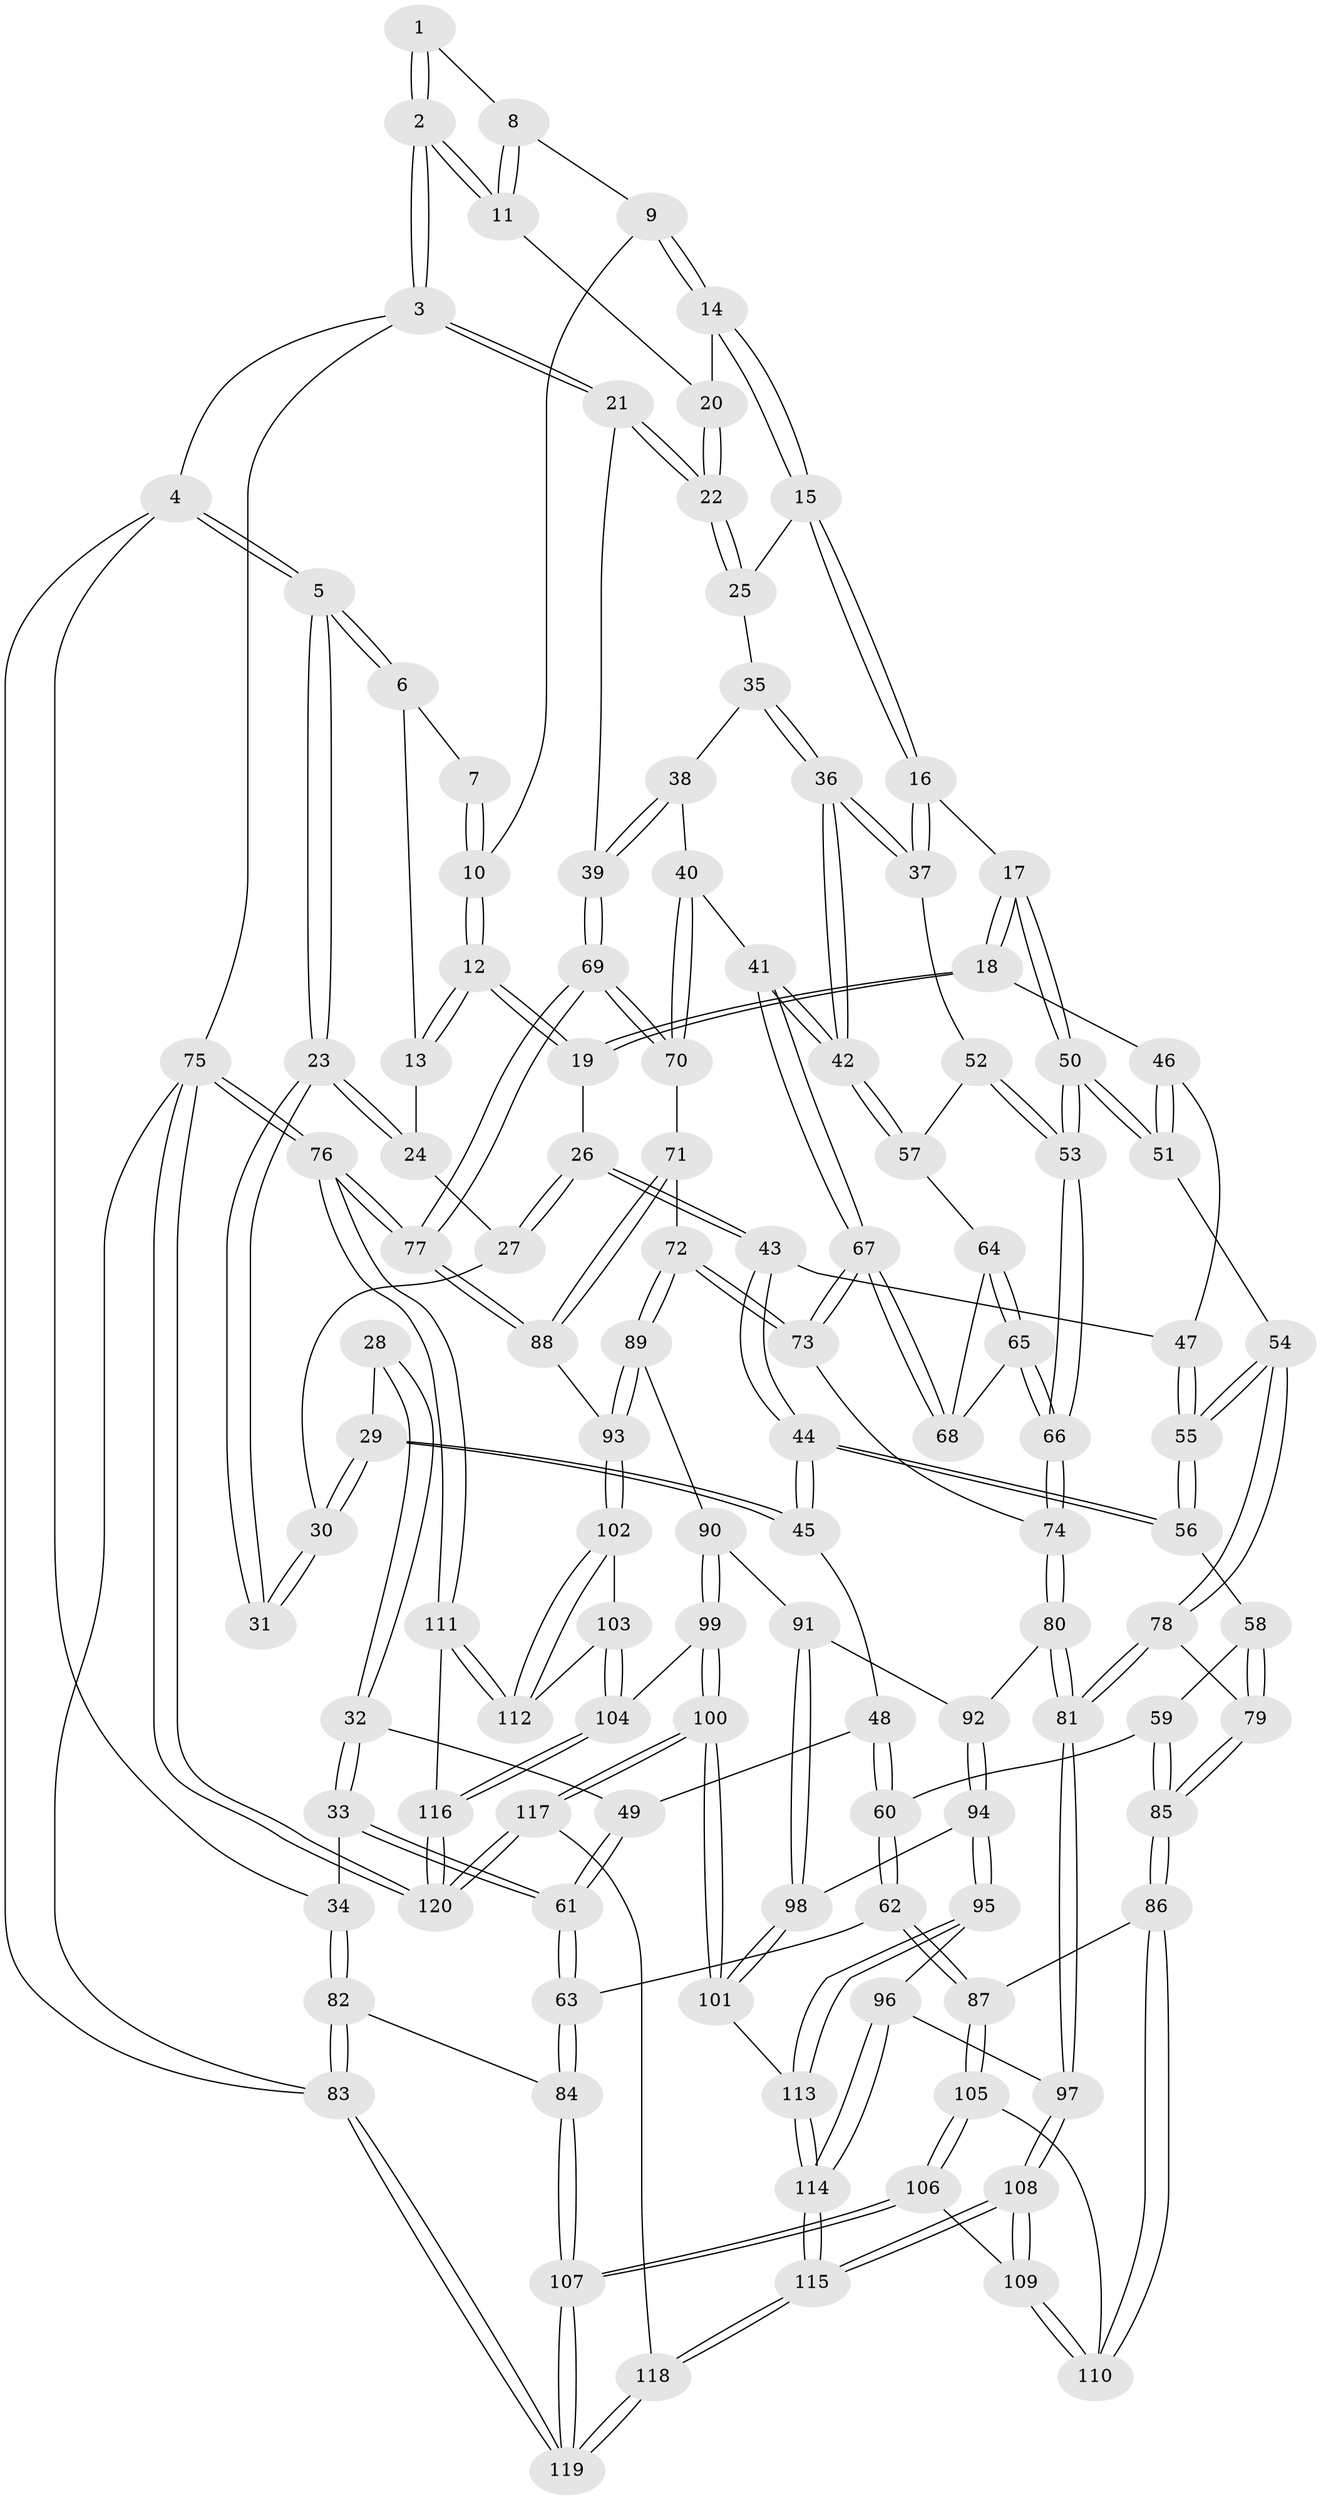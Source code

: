 // coarse degree distribution, {3: 0.6166666666666667, 4: 0.2, 5: 0.08333333333333333, 2: 0.1}
// Generated by graph-tools (version 1.1) at 2025/43/03/06/25 01:43:21]
// undirected, 120 vertices, 297 edges
graph export_dot {
graph [start="1"]
  node [color=gray90,style=filled];
  1 [pos="+0.7780361913870675+0"];
  2 [pos="+1+0"];
  3 [pos="+1+0"];
  4 [pos="+0+0"];
  5 [pos="+0+0"];
  6 [pos="+0.5604468958433008+0"];
  7 [pos="+0.7583633548774491+0"];
  8 [pos="+0.8341541140444185+0.03982881647835264"];
  9 [pos="+0.7975723344643427+0.11554101772480836"];
  10 [pos="+0.7448643879152514+0.0648476841498657"];
  11 [pos="+0.8801297922065666+0.12510564138543787"];
  12 [pos="+0.6294085674912473+0.2300709888231445"];
  13 [pos="+0.5095555522410363+0.09878072994443883"];
  14 [pos="+0.8383631014918166+0.1995578003316392"];
  15 [pos="+0.811169997987493+0.23772251650320872"];
  16 [pos="+0.6961172523147792+0.28334574107306965"];
  17 [pos="+0.690483538511753+0.2817901259435324"];
  18 [pos="+0.6511371242452753+0.2630110541300865"];
  19 [pos="+0.6341516405881655+0.23918304696871304"];
  20 [pos="+0.8700368121212302+0.177271415369443"];
  21 [pos="+1+0.18839044621852166"];
  22 [pos="+1+0.19397325859496295"];
  23 [pos="+0+0"];
  24 [pos="+0.33471000959191055+0.17256773935730993"];
  25 [pos="+0.894001581916736+0.302347358522586"];
  26 [pos="+0.3834569978437425+0.3278501733000109"];
  27 [pos="+0.3176419606710071+0.2508685295061797"];
  28 [pos="+0.11220693876782763+0.30640506892977626"];
  29 [pos="+0.23601447721652538+0.3282317158373225"];
  30 [pos="+0.2667833153393859+0.28905150499105753"];
  31 [pos="+0.08002614047535901+0.20021010138901882"];
  32 [pos="+0.031534425330371485+0.3952021563985461"];
  33 [pos="+0+0.40464989929670564"];
  34 [pos="+0+0.38262305231672195"];
  35 [pos="+0.898978754268239+0.3179540197218073"];
  36 [pos="+0.864914906682599+0.43416542002660174"];
  37 [pos="+0.736439211921+0.36146890762996675"];
  38 [pos="+0.9572063667841506+0.367321196515112"];
  39 [pos="+1+0.2094294006511111"];
  40 [pos="+0.9253661898884593+0.48851700207576765"];
  41 [pos="+0.9043451939530871+0.48968068663919756"];
  42 [pos="+0.9040396497272616+0.4894152462883817"];
  43 [pos="+0.4044837437799136+0.36999399888206047"];
  44 [pos="+0.3394799966143088+0.5053559615935869"];
  45 [pos="+0.21414027470003463+0.4180990643765048"];
  46 [pos="+0.572865975677208+0.3472874342992414"];
  47 [pos="+0.43802412174644306+0.38116460557624066"];
  48 [pos="+0.19608738124734648+0.4293058299531947"];
  49 [pos="+0.1633017116111497+0.44089013484266104"];
  50 [pos="+0.6086627633166538+0.53453072445408"];
  51 [pos="+0.5388170035470929+0.5185108917987634"];
  52 [pos="+0.7338194752257007+0.40355024335933437"];
  53 [pos="+0.6274524689255762+0.5458380980144331"];
  54 [pos="+0.5241499492802093+0.5227192409546151"];
  55 [pos="+0.5201492678246735+0.5206295845846306"];
  56 [pos="+0.3395827983142189+0.5056850673890201"];
  57 [pos="+0.7525411708024178+0.489862194367441"];
  58 [pos="+0.3357433013405523+0.520963845885812"];
  59 [pos="+0.26532199496958686+0.5890410048959489"];
  60 [pos="+0.22737148631500348+0.6087360669194465"];
  61 [pos="+0.11089066513864378+0.5816853738877704"];
  62 [pos="+0.16266878990606456+0.6654845162718147"];
  63 [pos="+0.11800847243588115+0.6494173670629114"];
  64 [pos="+0.7505304527045201+0.49524638110306607"];
  65 [pos="+0.7185525173702045+0.5471265769972907"];
  66 [pos="+0.6778920905123228+0.5954402752173421"];
  67 [pos="+0.8636310418332109+0.5544996296020043"];
  68 [pos="+0.8084627323816467+0.5390448058076404"];
  69 [pos="+1+0.5500261285564664"];
  70 [pos="+1+0.5396325788399033"];
  71 [pos="+0.9310117008320616+0.646872507073586"];
  72 [pos="+0.83567019391388+0.6460591984085062"];
  73 [pos="+0.8332070756784132+0.6425215089563828"];
  74 [pos="+0.6864345932353169+0.6214456342192867"];
  75 [pos="+1+1"];
  76 [pos="+1+0.8358990785058655"];
  77 [pos="+1+0.741476287846457"];
  78 [pos="+0.4556989704310881+0.6995369042368651"];
  79 [pos="+0.44029446523818466+0.7009201820141852"];
  80 [pos="+0.6773956632707431+0.6402690350157088"];
  81 [pos="+0.520004580377335+0.734900141829491"];
  82 [pos="+0+0.7101396474845194"];
  83 [pos="+0+1"];
  84 [pos="+0+0.7142881554973716"];
  85 [pos="+0.40432570224433345+0.7209759569797187"];
  86 [pos="+0.39952621160158247+0.7249188902808131"];
  87 [pos="+0.1783181477456982+0.6891991274295667"];
  88 [pos="+0.9712560911067336+0.7208005298659408"];
  89 [pos="+0.8429153772177266+0.6972894425924431"];
  90 [pos="+0.7895189862933025+0.7426396669971953"];
  91 [pos="+0.765504421613868+0.7486302097019162"];
  92 [pos="+0.6936119151695406+0.7044865262630682"];
  93 [pos="+0.8878435307726499+0.7613455680264442"];
  94 [pos="+0.687457133604857+0.7542884174427257"];
  95 [pos="+0.627075343628132+0.8118052336701767"];
  96 [pos="+0.6137683373435231+0.8131057960051564"];
  97 [pos="+0.5203434476286295+0.7356497113859444"];
  98 [pos="+0.7382710611997333+0.804962425931489"];
  99 [pos="+0.8052554688197697+0.8816510457135827"];
  100 [pos="+0.7876015883830128+0.889339150087232"];
  101 [pos="+0.7554936563283708+0.8683908393061781"];
  102 [pos="+0.8879898833967822+0.7701883488795178"];
  103 [pos="+0.8532978637859208+0.8435721909653251"];
  104 [pos="+0.8320667642664094+0.8748196148037597"];
  105 [pos="+0.1976451076468171+0.8153570802640434"];
  106 [pos="+0.19192208184119097+0.9076029821673958"];
  107 [pos="+0.1626764521799898+0.9408981254100762"];
  108 [pos="+0.4767890095276079+0.9871931699086478"];
  109 [pos="+0.36055287231414745+0.8888962691857393"];
  110 [pos="+0.3892256626092897+0.7484071045037134"];
  111 [pos="+1+0.8689104158383713"];
  112 [pos="+1+0.8484806125326335"];
  113 [pos="+0.7231024411966211+0.8656828479797117"];
  114 [pos="+0.5850930101148281+0.9457809304985914"];
  115 [pos="+0.5197902463077646+1"];
  116 [pos="+0.9344483451133011+0.9391468818845518"];
  117 [pos="+0.6931967289938077+1"];
  118 [pos="+0.5457430108679308+1"];
  119 [pos="+0+1"];
  120 [pos="+0.8752884886064745+1"];
  1 -- 2;
  1 -- 2;
  1 -- 8;
  2 -- 3;
  2 -- 3;
  2 -- 11;
  2 -- 11;
  3 -- 4;
  3 -- 21;
  3 -- 21;
  3 -- 75;
  4 -- 5;
  4 -- 5;
  4 -- 34;
  4 -- 83;
  5 -- 6;
  5 -- 6;
  5 -- 23;
  5 -- 23;
  6 -- 7;
  6 -- 13;
  7 -- 10;
  7 -- 10;
  8 -- 9;
  8 -- 11;
  8 -- 11;
  9 -- 10;
  9 -- 14;
  9 -- 14;
  10 -- 12;
  10 -- 12;
  11 -- 20;
  12 -- 13;
  12 -- 13;
  12 -- 19;
  12 -- 19;
  13 -- 24;
  14 -- 15;
  14 -- 15;
  14 -- 20;
  15 -- 16;
  15 -- 16;
  15 -- 25;
  16 -- 17;
  16 -- 37;
  16 -- 37;
  17 -- 18;
  17 -- 18;
  17 -- 50;
  17 -- 50;
  18 -- 19;
  18 -- 19;
  18 -- 46;
  19 -- 26;
  20 -- 22;
  20 -- 22;
  21 -- 22;
  21 -- 22;
  21 -- 39;
  22 -- 25;
  22 -- 25;
  23 -- 24;
  23 -- 24;
  23 -- 31;
  23 -- 31;
  24 -- 27;
  25 -- 35;
  26 -- 27;
  26 -- 27;
  26 -- 43;
  26 -- 43;
  27 -- 30;
  28 -- 29;
  28 -- 32;
  28 -- 32;
  29 -- 30;
  29 -- 30;
  29 -- 45;
  29 -- 45;
  30 -- 31;
  30 -- 31;
  32 -- 33;
  32 -- 33;
  32 -- 49;
  33 -- 34;
  33 -- 61;
  33 -- 61;
  34 -- 82;
  34 -- 82;
  35 -- 36;
  35 -- 36;
  35 -- 38;
  36 -- 37;
  36 -- 37;
  36 -- 42;
  36 -- 42;
  37 -- 52;
  38 -- 39;
  38 -- 39;
  38 -- 40;
  39 -- 69;
  39 -- 69;
  40 -- 41;
  40 -- 70;
  40 -- 70;
  41 -- 42;
  41 -- 42;
  41 -- 67;
  41 -- 67;
  42 -- 57;
  42 -- 57;
  43 -- 44;
  43 -- 44;
  43 -- 47;
  44 -- 45;
  44 -- 45;
  44 -- 56;
  44 -- 56;
  45 -- 48;
  46 -- 47;
  46 -- 51;
  46 -- 51;
  47 -- 55;
  47 -- 55;
  48 -- 49;
  48 -- 60;
  48 -- 60;
  49 -- 61;
  49 -- 61;
  50 -- 51;
  50 -- 51;
  50 -- 53;
  50 -- 53;
  51 -- 54;
  52 -- 53;
  52 -- 53;
  52 -- 57;
  53 -- 66;
  53 -- 66;
  54 -- 55;
  54 -- 55;
  54 -- 78;
  54 -- 78;
  55 -- 56;
  55 -- 56;
  56 -- 58;
  57 -- 64;
  58 -- 59;
  58 -- 79;
  58 -- 79;
  59 -- 60;
  59 -- 85;
  59 -- 85;
  60 -- 62;
  60 -- 62;
  61 -- 63;
  61 -- 63;
  62 -- 63;
  62 -- 87;
  62 -- 87;
  63 -- 84;
  63 -- 84;
  64 -- 65;
  64 -- 65;
  64 -- 68;
  65 -- 66;
  65 -- 66;
  65 -- 68;
  66 -- 74;
  66 -- 74;
  67 -- 68;
  67 -- 68;
  67 -- 73;
  67 -- 73;
  69 -- 70;
  69 -- 70;
  69 -- 77;
  69 -- 77;
  70 -- 71;
  71 -- 72;
  71 -- 88;
  71 -- 88;
  72 -- 73;
  72 -- 73;
  72 -- 89;
  72 -- 89;
  73 -- 74;
  74 -- 80;
  74 -- 80;
  75 -- 76;
  75 -- 76;
  75 -- 120;
  75 -- 120;
  75 -- 83;
  76 -- 77;
  76 -- 77;
  76 -- 111;
  76 -- 111;
  77 -- 88;
  77 -- 88;
  78 -- 79;
  78 -- 81;
  78 -- 81;
  79 -- 85;
  79 -- 85;
  80 -- 81;
  80 -- 81;
  80 -- 92;
  81 -- 97;
  81 -- 97;
  82 -- 83;
  82 -- 83;
  82 -- 84;
  83 -- 119;
  83 -- 119;
  84 -- 107;
  84 -- 107;
  85 -- 86;
  85 -- 86;
  86 -- 87;
  86 -- 110;
  86 -- 110;
  87 -- 105;
  87 -- 105;
  88 -- 93;
  89 -- 90;
  89 -- 93;
  89 -- 93;
  90 -- 91;
  90 -- 99;
  90 -- 99;
  91 -- 92;
  91 -- 98;
  91 -- 98;
  92 -- 94;
  92 -- 94;
  93 -- 102;
  93 -- 102;
  94 -- 95;
  94 -- 95;
  94 -- 98;
  95 -- 96;
  95 -- 113;
  95 -- 113;
  96 -- 97;
  96 -- 114;
  96 -- 114;
  97 -- 108;
  97 -- 108;
  98 -- 101;
  98 -- 101;
  99 -- 100;
  99 -- 100;
  99 -- 104;
  100 -- 101;
  100 -- 101;
  100 -- 117;
  100 -- 117;
  101 -- 113;
  102 -- 103;
  102 -- 112;
  102 -- 112;
  103 -- 104;
  103 -- 104;
  103 -- 112;
  104 -- 116;
  104 -- 116;
  105 -- 106;
  105 -- 106;
  105 -- 110;
  106 -- 107;
  106 -- 107;
  106 -- 109;
  107 -- 119;
  107 -- 119;
  108 -- 109;
  108 -- 109;
  108 -- 115;
  108 -- 115;
  109 -- 110;
  109 -- 110;
  111 -- 112;
  111 -- 112;
  111 -- 116;
  113 -- 114;
  113 -- 114;
  114 -- 115;
  114 -- 115;
  115 -- 118;
  115 -- 118;
  116 -- 120;
  116 -- 120;
  117 -- 118;
  117 -- 120;
  117 -- 120;
  118 -- 119;
  118 -- 119;
}
